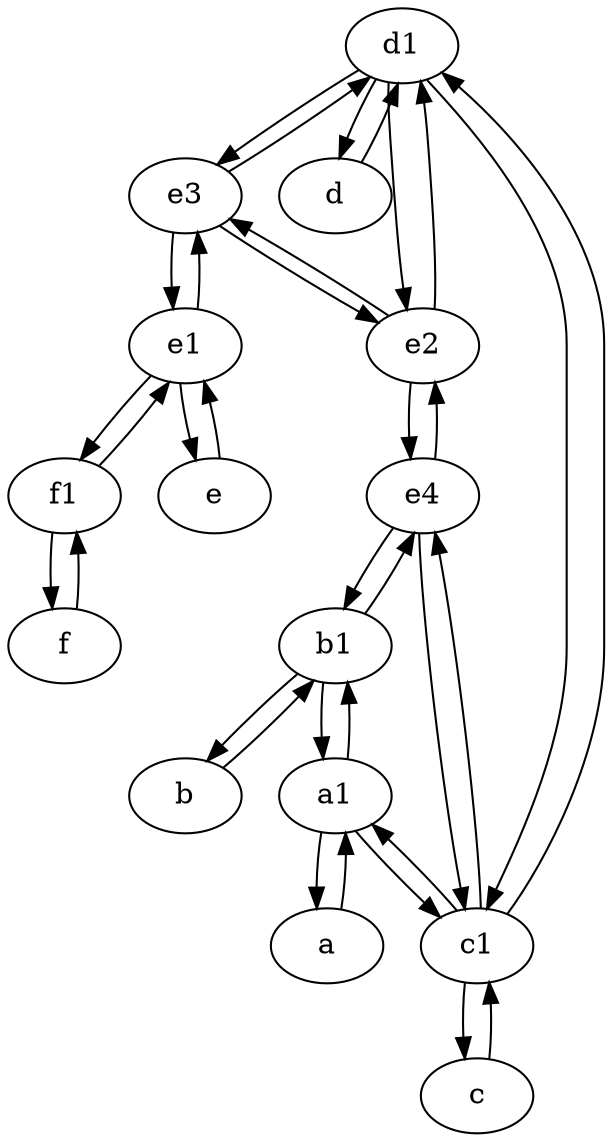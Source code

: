 digraph  {
	d1 [pos="25,30!"];
	b [pos="50,20!"];
	a [pos="40,10!"];
	e4;
	c [pos="20,10!"];
	f [pos="15,45!"];
	a1 [pos="40,15!"];
	e3;
	d [pos="20,30!"];
	e [pos="30,50!"];
	b1 [pos="45,20!"];
	c1 [pos="30,15!"];
	e2;
	f1;
	e1 [pos="25,45!"];
	a1 -> a;
	d1 -> c1;
	c1 -> e4;
	a -> a1;
	e3 -> e2;
	b1 -> e4;
	e -> e1;
	e3 -> e1;
	a1 -> b1;
	f -> f1;
	c1 -> c;
	c -> c1;
	e1 -> f1;
	d1 -> e2;
	e4 -> e2;
	e1 -> e;
	f1 -> e1;
	a1 -> c1;
	e4 -> c1;
	b1 -> a1;
	b -> b1;
	e2 -> e4;
	e2 -> e3;
	e1 -> e3;
	d -> d1;
	e2 -> d1;
	f1 -> f;
	d1 -> d;
	e4 -> b1;
	b1 -> b;
	c1 -> d1;
	d1 -> e3;
	c1 -> a1;
	e3 -> d1;

	}